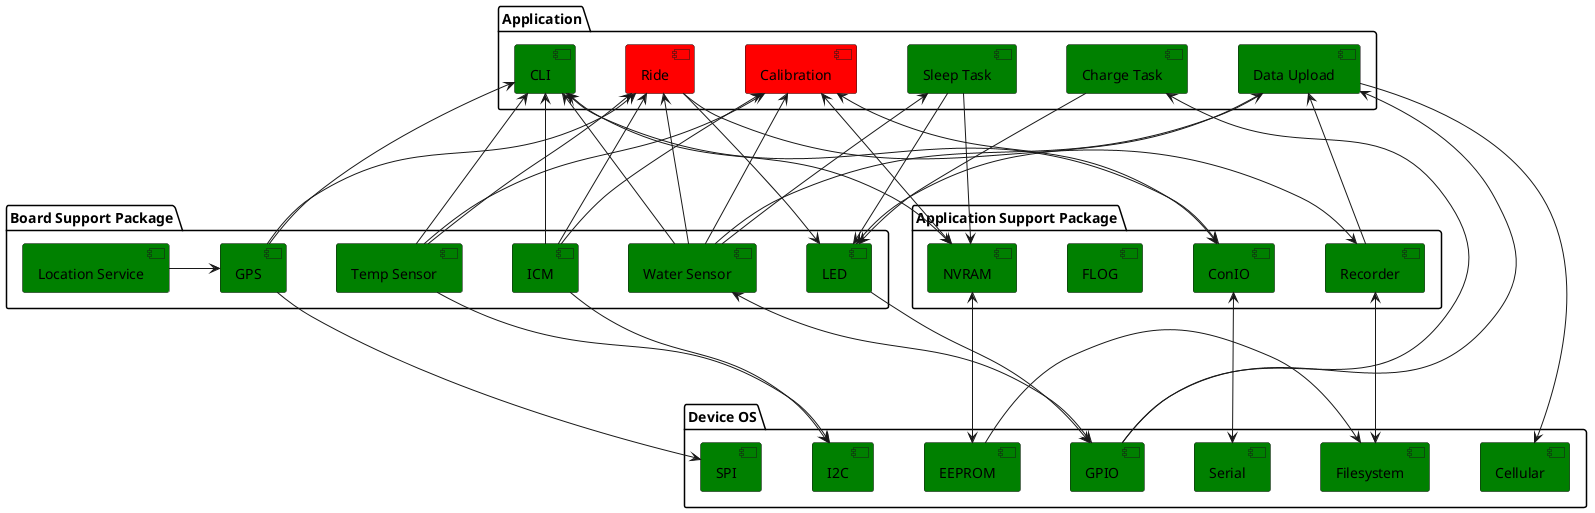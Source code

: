 ' Green for modules that are complete
' Yellow for modules that are WIP
' Red for modules that are not implemented
@startuml Service Diagram
top to bottom direction

skinparam nodesep 50
skinparam ranksep 150

package "Device OS" {
    [Cellular] as cellular #Green
    [I2C] as i2c #Green
    [Serial] as serial #Green
    [Filesystem] as fs #Green
    [SPI] as spi #Green
    [GPIO] as gpio #Green
    [EEPROM] as eeprom #Green
}


package "Application" {
    [CLI] as cli #Green
    [Ride] as ride #Red
    [Charge Task] as charge_task #Green
    [Sleep Task] as sleep_task #Green
    [Data Upload] as upload #Green
    [Calibration] as calibrate #Red
}

package "Board Support Package" {
    [Temp Sensor] as temp_sensor #Green
    [ICM] as icm #Green
    [Location Service] as loc_service #Green
    [GPS] as gps #Green
    [Water Sensor] as water_sensor #Green
    [LED] as led #Green
}

package "Application Support Package" {
    [ConIO] as conio #Green
    [Recorder] as recorder #Green
    [FLOG] as flog #Green
    [NVRAM] as nvram #Green
}

ride <-- temp_sensor
ride <-- gps
ride <-- icm
ride --> recorder
' ride -r-> flog
ride <-- water_sensor
loc_service -r-> gps
charge_task --> led
' charge_task -r-> flog
sleep_task --> led
sleep_task --> nvram
' sleep_task -r-> flog

cli <-- gps
cli <-- temp_sensor
cli <--> conio
' cli -r-> flog
cli <-- icm
cli <--> nvram
cli <-- water_sensor

gps --> spi
icm --> i2c
temp_sensor --> i2c
conio <--> serial
recorder <--> fs

water_sensor <--> gpio
led --> gpio
ride --> led
nvram <--> eeprom
eeprom -> fs
upload <-- recorder
upload --> cellular
upload <-- water_sensor
upload --> led
charge_task <-- gpio
upload <-- gpio
sleep_task <-- water_sensor

calibrate <-- temp_sensor
calibrate <-- icm
calibrate <-- water_sensor
calibrate <--> nvram
calibrate <--> conio
' recorder -u-> flog
' conio -u-> flog
' gps -u-> flog
' icm -u-> flog
' water_sensor -u-> flog
' temp_sensor -u-> flog
@enduml
